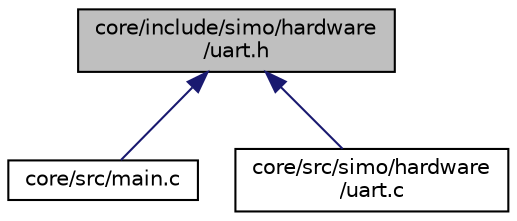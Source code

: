 digraph "core/include/simo/hardware/uart.h"
{
 // LATEX_PDF_SIZE
  edge [fontname="Helvetica",fontsize="10",labelfontname="Helvetica",labelfontsize="10"];
  node [fontname="Helvetica",fontsize="10",shape=record];
  Node1 [label="core/include/simo/hardware\l/uart.h",height=0.2,width=0.4,color="black", fillcolor="grey75", style="filled", fontcolor="black",tooltip="Capa de abstraccion para manejar el harware uart del micro RP2040 (Raspberry PI PICO)"];
  Node1 -> Node2 [dir="back",color="midnightblue",fontsize="10",style="solid",fontname="Helvetica"];
  Node2 [label="core/src/main.c",height=0.2,width=0.4,color="black", fillcolor="white", style="filled",URL="$main_8c.html",tooltip=" "];
  Node1 -> Node3 [dir="back",color="midnightblue",fontsize="10",style="solid",fontname="Helvetica"];
  Node3 [label="core/src/simo/hardware\l/uart.c",height=0.2,width=0.4,color="black", fillcolor="white", style="filled",URL="$uart_8c.html",tooltip=" "];
}

